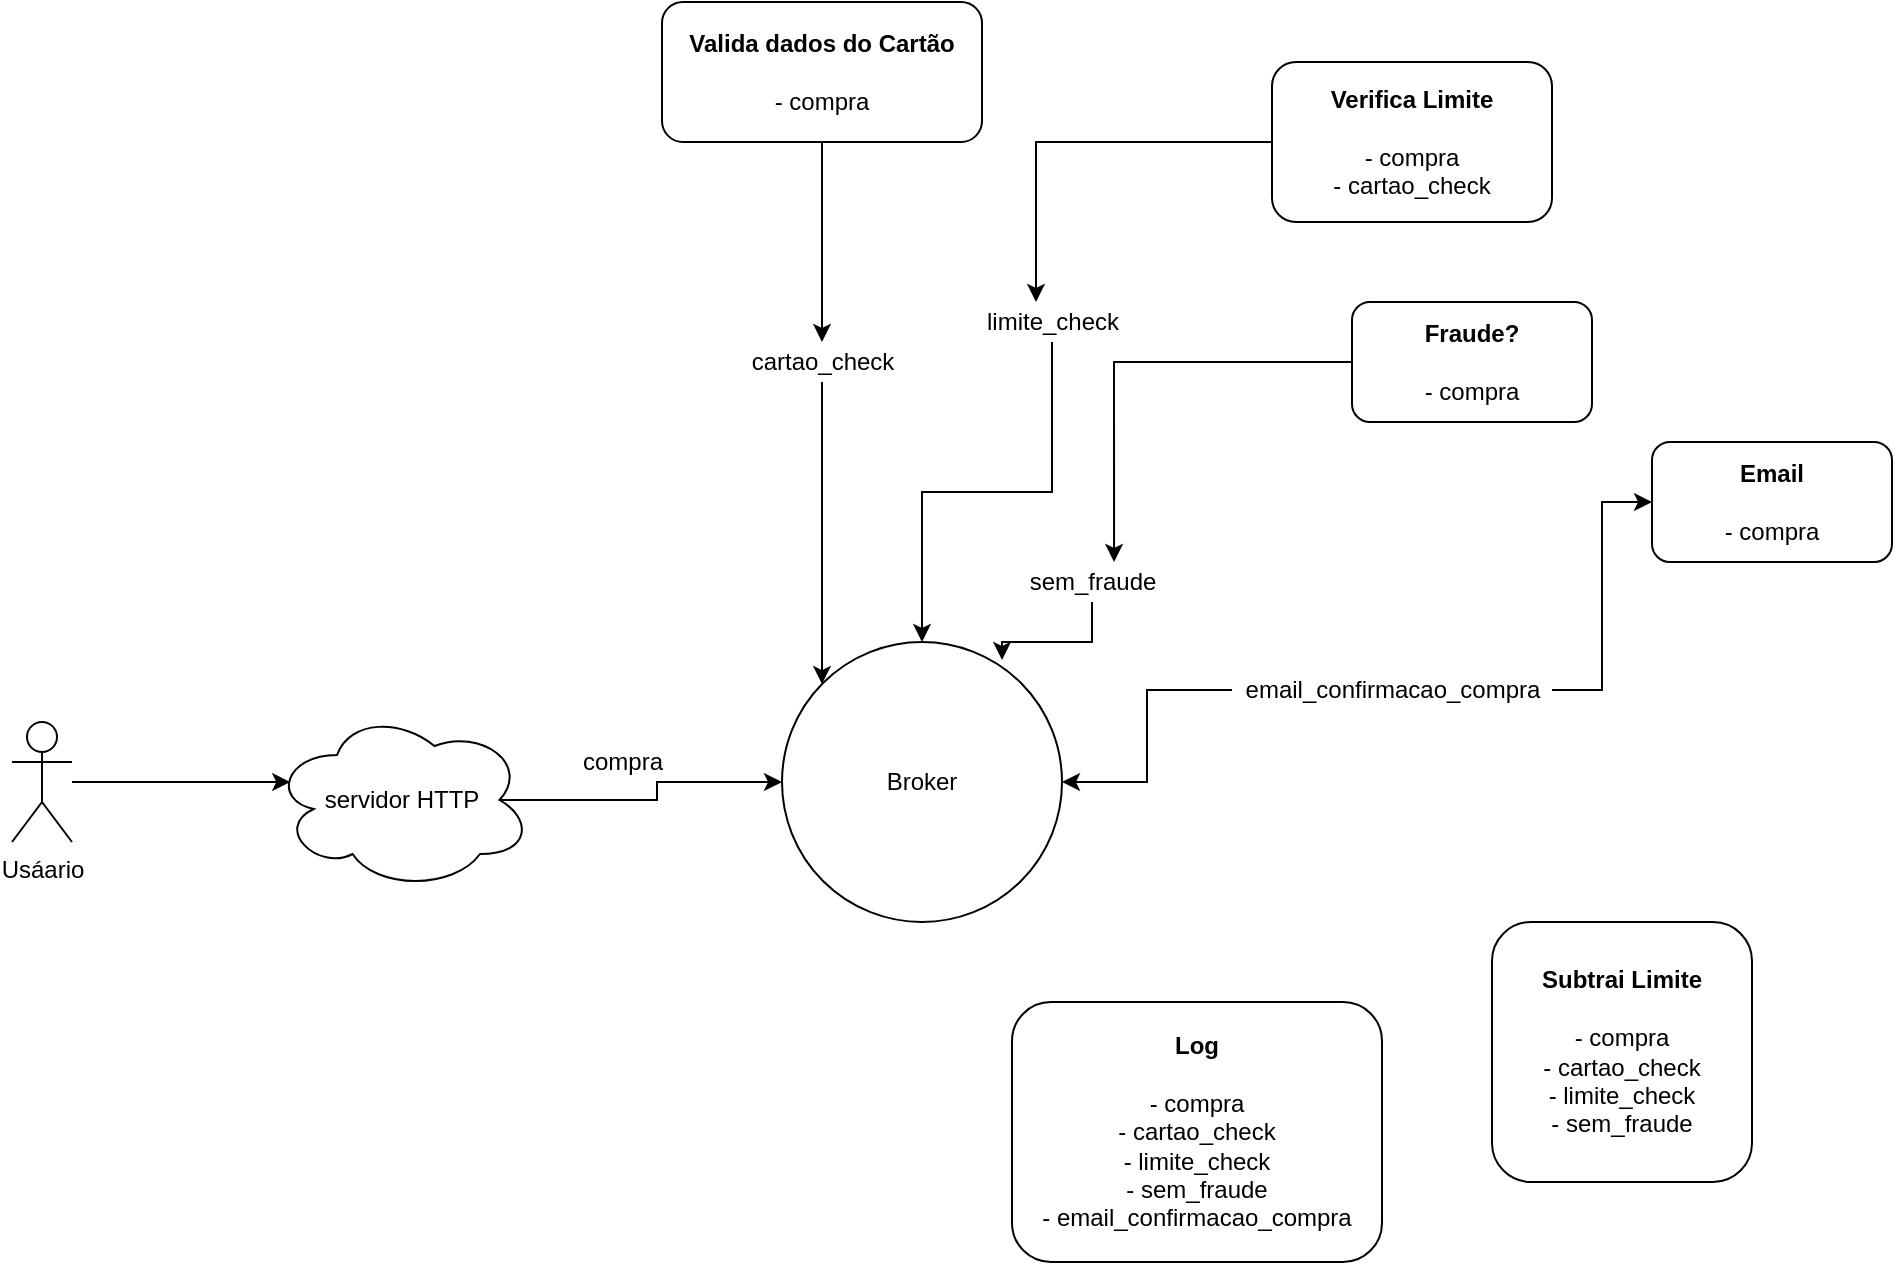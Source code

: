 <mxfile version="16.0.0" type="github">
  <diagram id="s5mQs_0Q7oqinASFn5ZI" name="Page-1">
    <mxGraphModel dx="1082" dy="674" grid="1" gridSize="10" guides="1" tooltips="1" connect="1" arrows="1" fold="1" page="1" pageScale="1" pageWidth="1600" pageHeight="1200" math="0" shadow="0">
      <root>
        <mxCell id="0" />
        <mxCell id="1" parent="0" />
        <mxCell id="8KO1J9eCwdGFEkrkZsvB-2" value="Broker&lt;br&gt;" style="ellipse;whiteSpace=wrap;html=1;aspect=fixed;" parent="1" vertex="1">
          <mxGeometry x="535" y="950" width="140" height="140" as="geometry" />
        </mxCell>
        <mxCell id="8KO1J9eCwdGFEkrkZsvB-3" style="edgeStyle=orthogonalEdgeStyle;rounded=0;orthogonalLoop=1;jettySize=auto;html=1;exitX=0.875;exitY=0.5;exitDx=0;exitDy=0;exitPerimeter=0;entryX=0;entryY=0.5;entryDx=0;entryDy=0;" parent="1" source="8KO1J9eCwdGFEkrkZsvB-4" target="8KO1J9eCwdGFEkrkZsvB-2" edge="1">
          <mxGeometry relative="1" as="geometry">
            <mxPoint x="520" y="1045" as="targetPoint" />
          </mxGeometry>
        </mxCell>
        <mxCell id="8KO1J9eCwdGFEkrkZsvB-4" value="servidor HTTP" style="ellipse;shape=cloud;whiteSpace=wrap;html=1;" parent="1" vertex="1">
          <mxGeometry x="280" y="984" width="130" height="90" as="geometry" />
        </mxCell>
        <mxCell id="8KO1J9eCwdGFEkrkZsvB-5" style="edgeStyle=orthogonalEdgeStyle;rounded=0;orthogonalLoop=1;jettySize=auto;html=1;entryX=0.07;entryY=0.4;entryDx=0;entryDy=0;entryPerimeter=0;" parent="1" source="8KO1J9eCwdGFEkrkZsvB-6" target="8KO1J9eCwdGFEkrkZsvB-4" edge="1">
          <mxGeometry relative="1" as="geometry" />
        </mxCell>
        <mxCell id="8KO1J9eCwdGFEkrkZsvB-6" value="Usáario" style="shape=umlActor;verticalLabelPosition=bottom;verticalAlign=top;html=1;outlineConnect=0;" parent="1" vertex="1">
          <mxGeometry x="150" y="990" width="30" height="60" as="geometry" />
        </mxCell>
        <mxCell id="8KO1J9eCwdGFEkrkZsvB-7" style="edgeStyle=orthogonalEdgeStyle;rounded=0;orthogonalLoop=1;jettySize=auto;html=1;" parent="1" source="8KO1J9eCwdGFEkrkZsvB-8" target="8KO1J9eCwdGFEkrkZsvB-16" edge="1">
          <mxGeometry relative="1" as="geometry" />
        </mxCell>
        <mxCell id="8KO1J9eCwdGFEkrkZsvB-8" value="&lt;b&gt;Valida dados do Cartão&lt;br&gt;&lt;/b&gt;&lt;br&gt;- compra" style="rounded=1;whiteSpace=wrap;html=1;" parent="1" vertex="1">
          <mxGeometry x="475" y="630" width="160" height="70" as="geometry" />
        </mxCell>
        <mxCell id="8KO1J9eCwdGFEkrkZsvB-9" value="compra" style="text;html=1;align=center;verticalAlign=middle;resizable=0;points=[];autosize=1;strokeColor=none;fillColor=none;" parent="1" vertex="1">
          <mxGeometry x="425" y="1000" width="60" height="20" as="geometry" />
        </mxCell>
        <mxCell id="8KO1J9eCwdGFEkrkZsvB-10" style="edgeStyle=orthogonalEdgeStyle;rounded=0;orthogonalLoop=1;jettySize=auto;html=1;entryX=0.4;entryY=0;entryDx=0;entryDy=0;entryPerimeter=0;" parent="1" source="8KO1J9eCwdGFEkrkZsvB-11" target="8KO1J9eCwdGFEkrkZsvB-18" edge="1">
          <mxGeometry relative="1" as="geometry" />
        </mxCell>
        <mxCell id="8KO1J9eCwdGFEkrkZsvB-11" value="&lt;b&gt;Verifica Limite&lt;br&gt;&lt;/b&gt;&lt;br&gt;- compra&lt;br&gt;- cartao_check" style="rounded=1;whiteSpace=wrap;html=1;" parent="1" vertex="1">
          <mxGeometry x="780" y="660" width="140" height="80" as="geometry" />
        </mxCell>
        <mxCell id="8KO1J9eCwdGFEkrkZsvB-12" value="&lt;b&gt;Log&lt;/b&gt;&lt;br&gt;&lt;br&gt;- compra&lt;br&gt;- cartao_check&lt;br&gt;- limite_check&lt;br&gt;- sem_fraude&lt;br&gt;- email_confirmacao_compra" style="rounded=1;whiteSpace=wrap;html=1;" parent="1" vertex="1">
          <mxGeometry x="650" y="1130" width="185" height="130" as="geometry" />
        </mxCell>
        <mxCell id="8KO1J9eCwdGFEkrkZsvB-13" style="edgeStyle=orthogonalEdgeStyle;rounded=0;orthogonalLoop=1;jettySize=auto;html=1;entryX=0.638;entryY=0;entryDx=0;entryDy=0;entryPerimeter=0;" parent="1" source="8KO1J9eCwdGFEkrkZsvB-14" target="8KO1J9eCwdGFEkrkZsvB-21" edge="1">
          <mxGeometry relative="1" as="geometry" />
        </mxCell>
        <mxCell id="8KO1J9eCwdGFEkrkZsvB-14" value="&lt;b&gt;Fraude?&lt;br&gt;&lt;/b&gt;&lt;br&gt;- compra" style="rounded=1;whiteSpace=wrap;html=1;" parent="1" vertex="1">
          <mxGeometry x="820" y="780" width="120" height="60" as="geometry" />
        </mxCell>
        <mxCell id="8KO1J9eCwdGFEkrkZsvB-15" style="edgeStyle=orthogonalEdgeStyle;rounded=0;orthogonalLoop=1;jettySize=auto;html=1;" parent="1" source="8KO1J9eCwdGFEkrkZsvB-16" target="8KO1J9eCwdGFEkrkZsvB-2" edge="1">
          <mxGeometry relative="1" as="geometry">
            <Array as="points">
              <mxPoint x="555" y="890" />
              <mxPoint x="555" y="890" />
            </Array>
          </mxGeometry>
        </mxCell>
        <mxCell id="8KO1J9eCwdGFEkrkZsvB-16" value="cartao_check&lt;br&gt;" style="text;html=1;align=center;verticalAlign=middle;resizable=0;points=[];autosize=1;strokeColor=none;fillColor=none;" parent="1" vertex="1">
          <mxGeometry x="510" y="800" width="90" height="20" as="geometry" />
        </mxCell>
        <mxCell id="8KO1J9eCwdGFEkrkZsvB-17" style="edgeStyle=orthogonalEdgeStyle;rounded=0;orthogonalLoop=1;jettySize=auto;html=1;" parent="1" source="8KO1J9eCwdGFEkrkZsvB-18" target="8KO1J9eCwdGFEkrkZsvB-2" edge="1">
          <mxGeometry relative="1" as="geometry" />
        </mxCell>
        <mxCell id="8KO1J9eCwdGFEkrkZsvB-18" value="limite_check&lt;br&gt;" style="text;html=1;align=center;verticalAlign=middle;resizable=0;points=[];autosize=1;strokeColor=none;fillColor=none;" parent="1" vertex="1">
          <mxGeometry x="630" y="780" width="80" height="20" as="geometry" />
        </mxCell>
        <mxCell id="8KO1J9eCwdGFEkrkZsvB-19" value="&lt;b&gt;Subtrai Limite&lt;/b&gt;&lt;br&gt;&lt;br&gt;- compra&lt;br&gt;- cartao_check&lt;br&gt;- limite_check&lt;br&gt;- sem_fraude" style="rounded=1;whiteSpace=wrap;html=1;" parent="1" vertex="1">
          <mxGeometry x="890" y="1090" width="130" height="130" as="geometry" />
        </mxCell>
        <mxCell id="8KO1J9eCwdGFEkrkZsvB-20" style="edgeStyle=orthogonalEdgeStyle;rounded=0;orthogonalLoop=1;jettySize=auto;html=1;entryX=0.786;entryY=0.064;entryDx=0;entryDy=0;entryPerimeter=0;" parent="1" source="8KO1J9eCwdGFEkrkZsvB-21" target="8KO1J9eCwdGFEkrkZsvB-2" edge="1">
          <mxGeometry relative="1" as="geometry" />
        </mxCell>
        <mxCell id="8KO1J9eCwdGFEkrkZsvB-21" value="sem_fraude&lt;br&gt;" style="text;html=1;align=center;verticalAlign=middle;resizable=0;points=[];autosize=1;strokeColor=none;fillColor=none;" parent="1" vertex="1">
          <mxGeometry x="650" y="910" width="80" height="20" as="geometry" />
        </mxCell>
        <mxCell id="8KO1J9eCwdGFEkrkZsvB-22" value="&lt;b&gt;Email&lt;/b&gt;&lt;br&gt;&lt;br&gt;- compra" style="rounded=1;whiteSpace=wrap;html=1;" parent="1" vertex="1">
          <mxGeometry x="970" y="850" width="120" height="60" as="geometry" />
        </mxCell>
        <mxCell id="w4_WAGRUC1QyHR1W2YiL-2" style="edgeStyle=orthogonalEdgeStyle;rounded=0;orthogonalLoop=1;jettySize=auto;html=1;entryX=0;entryY=0.5;entryDx=0;entryDy=0;" edge="1" parent="1" source="w4_WAGRUC1QyHR1W2YiL-1" target="8KO1J9eCwdGFEkrkZsvB-22">
          <mxGeometry relative="1" as="geometry" />
        </mxCell>
        <mxCell id="w4_WAGRUC1QyHR1W2YiL-3" style="edgeStyle=orthogonalEdgeStyle;rounded=0;orthogonalLoop=1;jettySize=auto;html=1;" edge="1" parent="1" source="w4_WAGRUC1QyHR1W2YiL-1" target="8KO1J9eCwdGFEkrkZsvB-2">
          <mxGeometry relative="1" as="geometry" />
        </mxCell>
        <mxCell id="w4_WAGRUC1QyHR1W2YiL-1" value="email_confirmacao_compra" style="text;html=1;align=center;verticalAlign=middle;resizable=0;points=[];autosize=1;strokeColor=none;fillColor=none;" vertex="1" parent="1">
          <mxGeometry x="760" y="964" width="160" height="20" as="geometry" />
        </mxCell>
      </root>
    </mxGraphModel>
  </diagram>
</mxfile>
